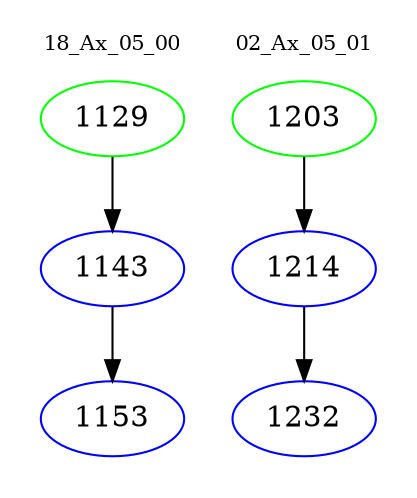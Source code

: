 digraph{
subgraph cluster_0 {
color = white
label = "18_Ax_05_00";
fontsize=10;
T0_1129 [label="1129", color="green"]
T0_1129 -> T0_1143 [color="black"]
T0_1143 [label="1143", color="blue"]
T0_1143 -> T0_1153 [color="black"]
T0_1153 [label="1153", color="blue"]
}
subgraph cluster_1 {
color = white
label = "02_Ax_05_01";
fontsize=10;
T1_1203 [label="1203", color="green"]
T1_1203 -> T1_1214 [color="black"]
T1_1214 [label="1214", color="blue"]
T1_1214 -> T1_1232 [color="black"]
T1_1232 [label="1232", color="blue"]
}
}
